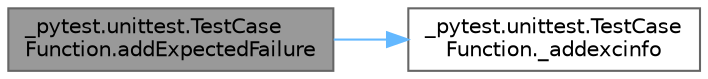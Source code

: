 digraph "_pytest.unittest.TestCaseFunction.addExpectedFailure"
{
 // LATEX_PDF_SIZE
  bgcolor="transparent";
  edge [fontname=Helvetica,fontsize=10,labelfontname=Helvetica,labelfontsize=10];
  node [fontname=Helvetica,fontsize=10,shape=box,height=0.2,width=0.4];
  rankdir="LR";
  Node1 [id="Node000001",label="_pytest.unittest.TestCase\lFunction.addExpectedFailure",height=0.2,width=0.4,color="gray40", fillcolor="grey60", style="filled", fontcolor="black",tooltip=" "];
  Node1 -> Node2 [id="edge1_Node000001_Node000002",color="steelblue1",style="solid",tooltip=" "];
  Node2 [id="Node000002",label="_pytest.unittest.TestCase\lFunction._addexcinfo",height=0.2,width=0.4,color="grey40", fillcolor="white", style="filled",URL="$class__pytest_1_1unittest_1_1_test_case_function.html#a804c76a11ab337fdeb510eece6f52934",tooltip=" "];
}
